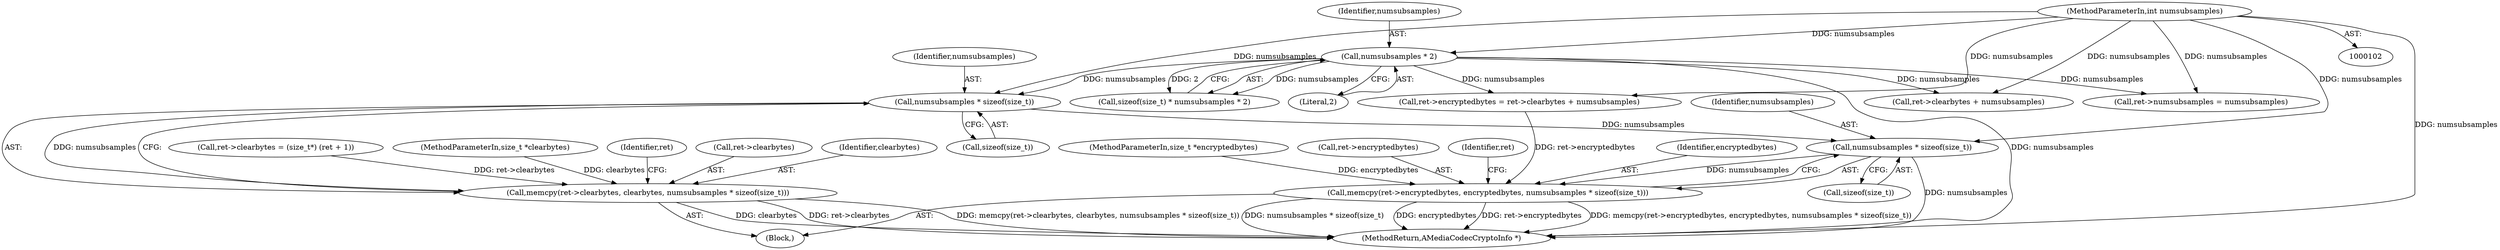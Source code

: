 digraph "0_Android_2b4667baa5a2badbdfec1794156ee17d4afef37c@API" {
"1000197" [label="(Call,numsubsamples * sizeof(size_t))"];
"1000103" [label="(MethodParameterIn,int numsubsamples)"];
"1000119" [label="(Call,numsubsamples * 2)"];
"1000192" [label="(Call,memcpy(ret->clearbytes, clearbytes, numsubsamples * sizeof(size_t)))"];
"1000206" [label="(Call,numsubsamples * sizeof(size_t))"];
"1000201" [label="(Call,memcpy(ret->encryptedbytes, encryptedbytes, numsubsamples * sizeof(size_t)))"];
"1000197" [label="(Call,numsubsamples * sizeof(size_t))"];
"1000183" [label="(Call,ret->encryptedbytes = ret->clearbytes + numsubsamples)"];
"1000116" [label="(Call,sizeof(size_t) * numsubsamples * 2)"];
"1000174" [label="(Call,ret->clearbytes = (size_t*) (ret + 1))"];
"1000192" [label="(Call,memcpy(ret->clearbytes, clearbytes, numsubsamples * sizeof(size_t)))"];
"1000206" [label="(Call,numsubsamples * sizeof(size_t))"];
"1000187" [label="(Call,ret->clearbytes + numsubsamples)"];
"1000207" [label="(Identifier,numsubsamples)"];
"1000107" [label="(MethodParameterIn,size_t *clearbytes)"];
"1000205" [label="(Identifier,encryptedbytes)"];
"1000108" [label="(MethodParameterIn,size_t *encryptedbytes)"];
"1000198" [label="(Identifier,numsubsamples)"];
"1000208" [label="(Call,sizeof(size_t))"];
"1000203" [label="(Identifier,ret)"];
"1000103" [label="(MethodParameterIn,int numsubsamples)"];
"1000109" [label="(Block,)"];
"1000193" [label="(Call,ret->clearbytes)"];
"1000199" [label="(Call,sizeof(size_t))"];
"1000138" [label="(Call,ret->numsubsamples = numsubsamples)"];
"1000212" [label="(MethodReturn,AMediaCodecCryptoInfo *)"];
"1000121" [label="(Literal,2)"];
"1000202" [label="(Call,ret->encryptedbytes)"];
"1000201" [label="(Call,memcpy(ret->encryptedbytes, encryptedbytes, numsubsamples * sizeof(size_t)))"];
"1000196" [label="(Identifier,clearbytes)"];
"1000120" [label="(Identifier,numsubsamples)"];
"1000119" [label="(Call,numsubsamples * 2)"];
"1000211" [label="(Identifier,ret)"];
"1000197" -> "1000192"  [label="AST: "];
"1000197" -> "1000199"  [label="CFG: "];
"1000198" -> "1000197"  [label="AST: "];
"1000199" -> "1000197"  [label="AST: "];
"1000192" -> "1000197"  [label="CFG: "];
"1000197" -> "1000192"  [label="DDG: numsubsamples"];
"1000103" -> "1000197"  [label="DDG: numsubsamples"];
"1000119" -> "1000197"  [label="DDG: numsubsamples"];
"1000197" -> "1000206"  [label="DDG: numsubsamples"];
"1000103" -> "1000102"  [label="AST: "];
"1000103" -> "1000212"  [label="DDG: numsubsamples"];
"1000103" -> "1000119"  [label="DDG: numsubsamples"];
"1000103" -> "1000138"  [label="DDG: numsubsamples"];
"1000103" -> "1000183"  [label="DDG: numsubsamples"];
"1000103" -> "1000187"  [label="DDG: numsubsamples"];
"1000103" -> "1000206"  [label="DDG: numsubsamples"];
"1000119" -> "1000116"  [label="AST: "];
"1000119" -> "1000121"  [label="CFG: "];
"1000120" -> "1000119"  [label="AST: "];
"1000121" -> "1000119"  [label="AST: "];
"1000116" -> "1000119"  [label="CFG: "];
"1000119" -> "1000212"  [label="DDG: numsubsamples"];
"1000119" -> "1000116"  [label="DDG: numsubsamples"];
"1000119" -> "1000116"  [label="DDG: 2"];
"1000119" -> "1000138"  [label="DDG: numsubsamples"];
"1000119" -> "1000183"  [label="DDG: numsubsamples"];
"1000119" -> "1000187"  [label="DDG: numsubsamples"];
"1000192" -> "1000109"  [label="AST: "];
"1000193" -> "1000192"  [label="AST: "];
"1000196" -> "1000192"  [label="AST: "];
"1000203" -> "1000192"  [label="CFG: "];
"1000192" -> "1000212"  [label="DDG: clearbytes"];
"1000192" -> "1000212"  [label="DDG: ret->clearbytes"];
"1000192" -> "1000212"  [label="DDG: memcpy(ret->clearbytes, clearbytes, numsubsamples * sizeof(size_t))"];
"1000174" -> "1000192"  [label="DDG: ret->clearbytes"];
"1000107" -> "1000192"  [label="DDG: clearbytes"];
"1000206" -> "1000201"  [label="AST: "];
"1000206" -> "1000208"  [label="CFG: "];
"1000207" -> "1000206"  [label="AST: "];
"1000208" -> "1000206"  [label="AST: "];
"1000201" -> "1000206"  [label="CFG: "];
"1000206" -> "1000212"  [label="DDG: numsubsamples"];
"1000206" -> "1000201"  [label="DDG: numsubsamples"];
"1000201" -> "1000109"  [label="AST: "];
"1000202" -> "1000201"  [label="AST: "];
"1000205" -> "1000201"  [label="AST: "];
"1000211" -> "1000201"  [label="CFG: "];
"1000201" -> "1000212"  [label="DDG: memcpy(ret->encryptedbytes, encryptedbytes, numsubsamples * sizeof(size_t))"];
"1000201" -> "1000212"  [label="DDG: numsubsamples * sizeof(size_t)"];
"1000201" -> "1000212"  [label="DDG: encryptedbytes"];
"1000201" -> "1000212"  [label="DDG: ret->encryptedbytes"];
"1000183" -> "1000201"  [label="DDG: ret->encryptedbytes"];
"1000108" -> "1000201"  [label="DDG: encryptedbytes"];
}
